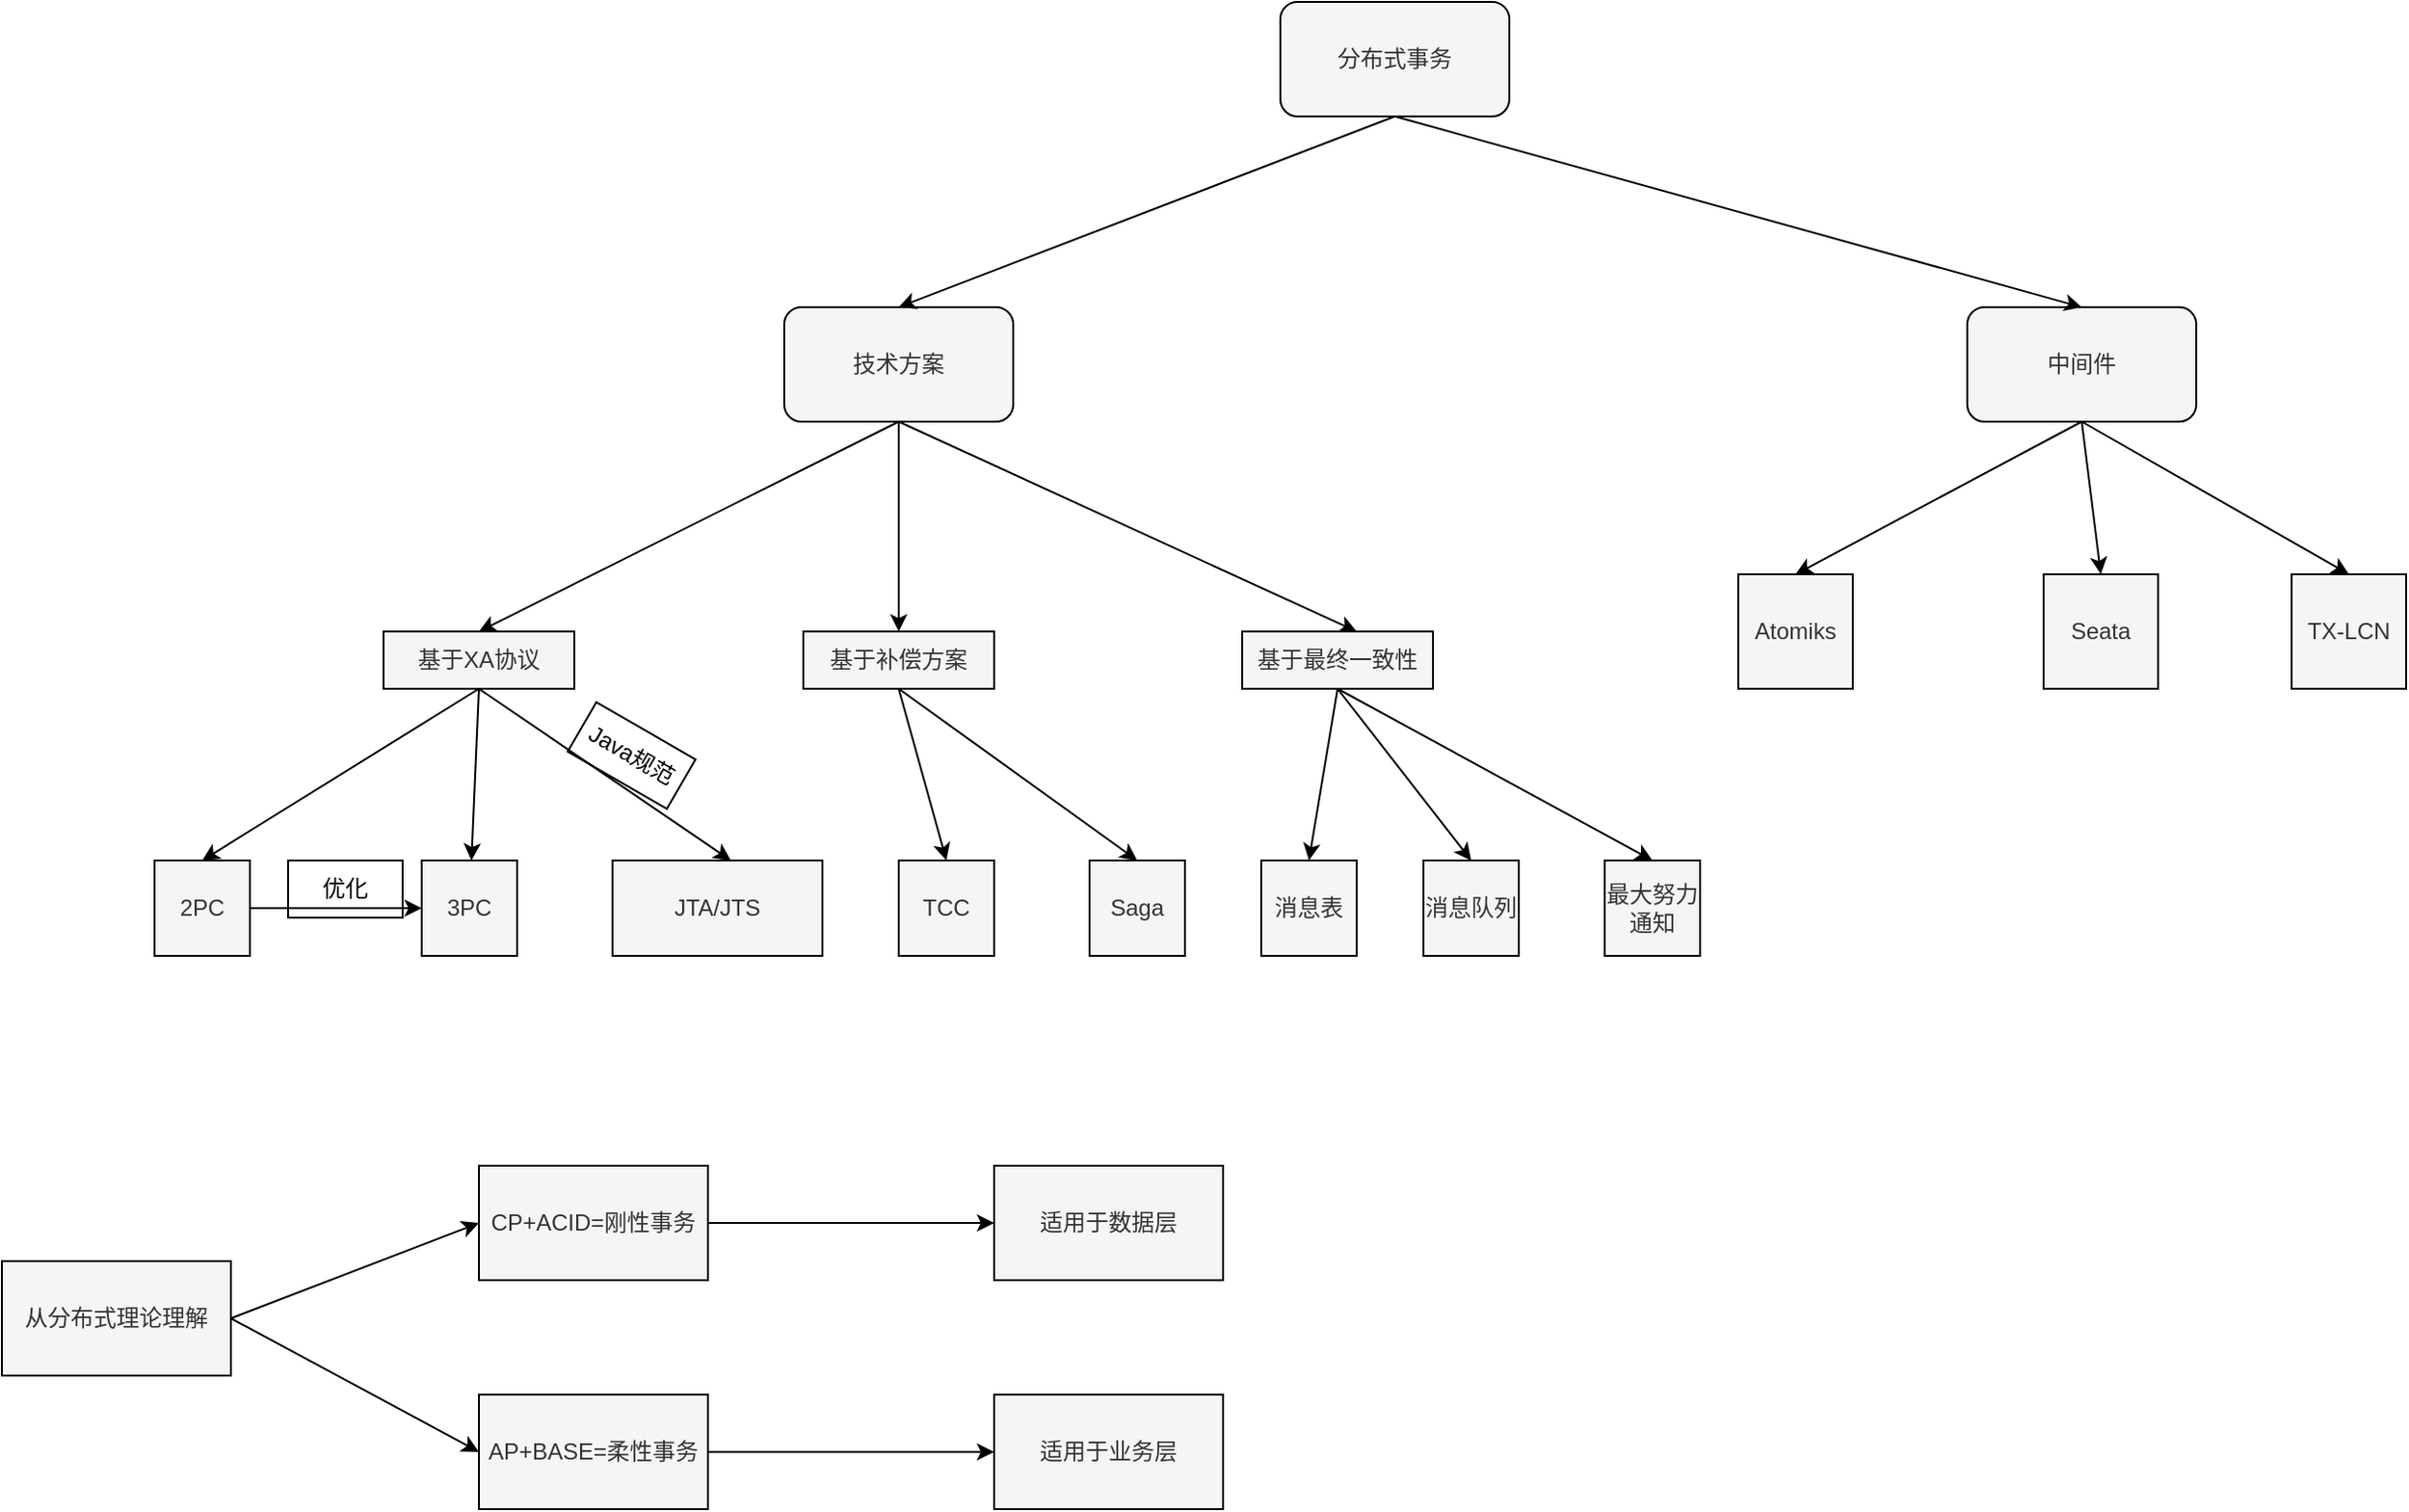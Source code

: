 <mxfile>
    <diagram id="6gyelhYh292nCuPqodnH" name="Page-1">
        <mxGraphModel dx="1523" dy="577" grid="1" gridSize="10" guides="1" tooltips="1" connect="1" arrows="1" fold="1" page="1" pageScale="1" pageWidth="850" pageHeight="1100" background="#FFFFFF" math="0" shadow="0">
            <root>
                <mxCell id="0"/>
                <mxCell id="1" parent="0"/>
                <mxCell id="2" value="分布式事务" style="rounded=1;whiteSpace=wrap;html=1;fillColor=#f5f5f5;fontColor=#333333;strokeColor=#000000;" vertex="1" parent="1">
                    <mxGeometry x="350" y="70" width="120" height="60" as="geometry"/>
                </mxCell>
                <mxCell id="29" style="edgeStyle=none;html=1;exitX=0.5;exitY=1;exitDx=0;exitDy=0;entryX=0.5;entryY=0;entryDx=0;entryDy=0;strokeColor=#000000;" edge="1" parent="1" source="3" target="8">
                    <mxGeometry relative="1" as="geometry"/>
                </mxCell>
                <mxCell id="30" style="edgeStyle=none;html=1;entryX=0.5;entryY=0;entryDx=0;entryDy=0;exitX=0.5;exitY=1;exitDx=0;exitDy=0;strokeColor=#000000;" edge="1" parent="1" source="3" target="10">
                    <mxGeometry relative="1" as="geometry">
                        <mxPoint x="320" y="350" as="sourcePoint"/>
                        <Array as="points">
                            <mxPoint x="150" y="370"/>
                        </Array>
                    </mxGeometry>
                </mxCell>
                <mxCell id="31" style="edgeStyle=none;html=1;exitX=0.5;exitY=1;exitDx=0;exitDy=0;entryX=0.6;entryY=0;entryDx=0;entryDy=0;entryPerimeter=0;strokeColor=#000000;" edge="1" parent="1" source="3" target="11">
                    <mxGeometry relative="1" as="geometry"/>
                </mxCell>
                <mxCell id="3" value="技术方案" style="rounded=1;whiteSpace=wrap;html=1;fillColor=#f5f5f5;strokeColor=#000000;fontColor=#333333;" vertex="1" parent="1">
                    <mxGeometry x="90" y="230" width="120" height="60" as="geometry"/>
                </mxCell>
                <mxCell id="4" value="" style="endArrow=classic;html=1;exitX=0.5;exitY=1;exitDx=0;exitDy=0;entryX=0.5;entryY=0;entryDx=0;entryDy=0;strokeColor=#000000;" edge="1" parent="1" source="2" target="3">
                    <mxGeometry width="50" height="50" relative="1" as="geometry">
                        <mxPoint x="390" y="380" as="sourcePoint"/>
                        <mxPoint x="320" y="440" as="targetPoint"/>
                    </mxGeometry>
                </mxCell>
                <mxCell id="50" style="edgeStyle=none;html=1;exitX=0.5;exitY=1;exitDx=0;exitDy=0;entryX=0.5;entryY=0;entryDx=0;entryDy=0;strokeColor=#000000;" edge="1" parent="1" source="5" target="47">
                    <mxGeometry relative="1" as="geometry"/>
                </mxCell>
                <mxCell id="51" style="edgeStyle=none;html=1;exitX=0.5;exitY=1;exitDx=0;exitDy=0;entryX=0.5;entryY=0;entryDx=0;entryDy=0;strokeColor=#000000;" edge="1" parent="1" source="5" target="48">
                    <mxGeometry relative="1" as="geometry"/>
                </mxCell>
                <mxCell id="52" style="edgeStyle=none;html=1;exitX=0.5;exitY=1;exitDx=0;exitDy=0;entryX=0.5;entryY=0;entryDx=0;entryDy=0;strokeColor=#000000;" edge="1" parent="1" source="5" target="49">
                    <mxGeometry relative="1" as="geometry"/>
                </mxCell>
                <mxCell id="5" value="中间件" style="rounded=1;whiteSpace=wrap;html=1;strokeColor=#000000;fillColor=#f5f5f5;fontColor=#333333;" vertex="1" parent="1">
                    <mxGeometry x="710" y="230" width="120" height="60" as="geometry"/>
                </mxCell>
                <mxCell id="6" value="" style="endArrow=classic;html=1;exitX=0.5;exitY=1;exitDx=0;exitDy=0;entryX=0.5;entryY=0;entryDx=0;entryDy=0;strokeColor=#000000;" edge="1" parent="1" source="2" target="5">
                    <mxGeometry width="50" height="50" relative="1" as="geometry">
                        <mxPoint x="420" y="140" as="sourcePoint"/>
                        <mxPoint x="250" y="230" as="targetPoint"/>
                    </mxGeometry>
                </mxCell>
                <mxCell id="32" style="edgeStyle=none;html=1;entryX=0.5;entryY=0;entryDx=0;entryDy=0;strokeColor=#000000;" edge="1" parent="1" target="13">
                    <mxGeometry relative="1" as="geometry">
                        <mxPoint x="-70" y="430" as="sourcePoint"/>
                    </mxGeometry>
                </mxCell>
                <mxCell id="33" style="edgeStyle=none;html=1;exitX=0.5;exitY=1;exitDx=0;exitDy=0;strokeColor=#000000;" edge="1" parent="1" source="8" target="14">
                    <mxGeometry relative="1" as="geometry"/>
                </mxCell>
                <mxCell id="34" style="edgeStyle=none;html=1;exitX=0.5;exitY=1;exitDx=0;exitDy=0;entryX=0.564;entryY=0;entryDx=0;entryDy=0;entryPerimeter=0;strokeColor=#000000;" edge="1" parent="1" source="8" target="16">
                    <mxGeometry relative="1" as="geometry"/>
                </mxCell>
                <mxCell id="8" value="基于XA协议" style="rounded=0;whiteSpace=wrap;html=1;fillColor=#f5f5f5;fontColor=#333333;strokeColor=#000000;" vertex="1" parent="1">
                    <mxGeometry x="-120" y="400" width="100" height="30" as="geometry"/>
                </mxCell>
                <mxCell id="39" style="edgeStyle=none;html=1;exitX=0.5;exitY=1;exitDx=0;exitDy=0;entryX=0.5;entryY=0;entryDx=0;entryDy=0;strokeColor=#000000;" edge="1" parent="1" source="10" target="37">
                    <mxGeometry relative="1" as="geometry"/>
                </mxCell>
                <mxCell id="40" style="edgeStyle=none;html=1;exitX=0.5;exitY=1;exitDx=0;exitDy=0;entryX=0.5;entryY=0;entryDx=0;entryDy=0;strokeColor=#000000;" edge="1" parent="1" source="10" target="38">
                    <mxGeometry relative="1" as="geometry"/>
                </mxCell>
                <mxCell id="10" value="基于补偿方案" style="rounded=0;whiteSpace=wrap;html=1;fillColor=#f5f5f5;fontColor=#333333;strokeColor=#000000;" vertex="1" parent="1">
                    <mxGeometry x="100" y="400" width="100" height="30" as="geometry"/>
                </mxCell>
                <mxCell id="44" style="edgeStyle=none;html=1;exitX=0.5;exitY=1;exitDx=0;exitDy=0;entryX=0.5;entryY=0;entryDx=0;entryDy=0;strokeColor=#000000;" edge="1" parent="1" source="11" target="41">
                    <mxGeometry relative="1" as="geometry"/>
                </mxCell>
                <mxCell id="45" style="edgeStyle=none;html=1;exitX=0.5;exitY=1;exitDx=0;exitDy=0;entryX=0.5;entryY=0;entryDx=0;entryDy=0;strokeColor=#000000;" edge="1" parent="1" source="11" target="42">
                    <mxGeometry relative="1" as="geometry"/>
                </mxCell>
                <mxCell id="46" style="edgeStyle=none;html=1;exitX=0.5;exitY=1;exitDx=0;exitDy=0;entryX=0.5;entryY=0;entryDx=0;entryDy=0;strokeColor=#000000;" edge="1" parent="1" source="11" target="43">
                    <mxGeometry relative="1" as="geometry"/>
                </mxCell>
                <mxCell id="11" value="基于最终一致性" style="rounded=0;whiteSpace=wrap;html=1;fillColor=#f5f5f5;fontColor=#333333;strokeColor=#000000;" vertex="1" parent="1">
                    <mxGeometry x="330" y="400" width="100" height="30" as="geometry"/>
                </mxCell>
                <mxCell id="27" style="edgeStyle=none;html=1;exitX=1;exitY=0.5;exitDx=0;exitDy=0;entryX=0;entryY=0.5;entryDx=0;entryDy=0;strokeColor=#000000;" edge="1" parent="1" source="13" target="14">
                    <mxGeometry relative="1" as="geometry"/>
                </mxCell>
                <mxCell id="13" value="2PC" style="whiteSpace=wrap;html=1;aspect=fixed;fillColor=#f5f5f5;fontColor=#333333;strokeColor=#000000;" vertex="1" parent="1">
                    <mxGeometry x="-240" y="520" width="50" height="50" as="geometry"/>
                </mxCell>
                <mxCell id="14" value="3PC" style="whiteSpace=wrap;html=1;aspect=fixed;fillColor=#f5f5f5;fontColor=#333333;strokeColor=#000000;" vertex="1" parent="1">
                    <mxGeometry x="-100" y="520" width="50" height="50" as="geometry"/>
                </mxCell>
                <mxCell id="16" value="JTA/JTS" style="rounded=0;whiteSpace=wrap;html=1;strokeColor=#000000;fillColor=#f5f5f5;fontColor=#333333;" vertex="1" parent="1">
                    <mxGeometry y="520" width="110" height="50" as="geometry"/>
                </mxCell>
                <mxCell id="35" value="优化" style="text;html=1;strokeColor=#000000;fillColor=none;align=center;verticalAlign=middle;whiteSpace=wrap;rounded=0;" vertex="1" parent="1">
                    <mxGeometry x="-170" y="520" width="60" height="30" as="geometry"/>
                </mxCell>
                <mxCell id="36" value="Java规范" style="text;html=1;strokeColor=#000000;fillColor=none;align=center;verticalAlign=middle;whiteSpace=wrap;rounded=0;rotation=30;" vertex="1" parent="1">
                    <mxGeometry x="-20" y="450" width="60" height="30" as="geometry"/>
                </mxCell>
                <mxCell id="37" value="TCC" style="whiteSpace=wrap;html=1;aspect=fixed;strokeColor=#000000;fillColor=#f5f5f5;fontColor=#333333;" vertex="1" parent="1">
                    <mxGeometry x="150" y="520" width="50" height="50" as="geometry"/>
                </mxCell>
                <mxCell id="38" value="Saga" style="whiteSpace=wrap;html=1;aspect=fixed;strokeColor=#000000;fillColor=#f5f5f5;fontColor=#333333;" vertex="1" parent="1">
                    <mxGeometry x="250" y="520" width="50" height="50" as="geometry"/>
                </mxCell>
                <mxCell id="41" value="消息表" style="whiteSpace=wrap;html=1;aspect=fixed;strokeColor=#000000;fillColor=#f5f5f5;fontColor=#333333;" vertex="1" parent="1">
                    <mxGeometry x="340" y="520" width="50" height="50" as="geometry"/>
                </mxCell>
                <mxCell id="42" value="消息队列" style="whiteSpace=wrap;html=1;aspect=fixed;strokeColor=#000000;fillColor=#f5f5f5;fontColor=#333333;" vertex="1" parent="1">
                    <mxGeometry x="425" y="520" width="50" height="50" as="geometry"/>
                </mxCell>
                <mxCell id="43" value="最大努力通知" style="whiteSpace=wrap;html=1;aspect=fixed;strokeColor=#000000;fillColor=#f5f5f5;fontColor=#333333;" vertex="1" parent="1">
                    <mxGeometry x="520" y="520" width="50" height="50" as="geometry"/>
                </mxCell>
                <mxCell id="47" value="Atomiks" style="whiteSpace=wrap;html=1;aspect=fixed;strokeColor=#000000;fillColor=#f5f5f5;fontColor=#333333;" vertex="1" parent="1">
                    <mxGeometry x="590" y="370" width="60" height="60" as="geometry"/>
                </mxCell>
                <mxCell id="48" value="Seata" style="whiteSpace=wrap;html=1;aspect=fixed;strokeColor=#000000;fillColor=#f5f5f5;fontColor=#333333;" vertex="1" parent="1">
                    <mxGeometry x="750" y="370" width="60" height="60" as="geometry"/>
                </mxCell>
                <mxCell id="49" value="TX-LCN" style="whiteSpace=wrap;html=1;aspect=fixed;strokeColor=#000000;fillColor=#f5f5f5;fontColor=#333333;" vertex="1" parent="1">
                    <mxGeometry x="880" y="370" width="60" height="60" as="geometry"/>
                </mxCell>
                <mxCell id="59" style="edgeStyle=none;html=1;exitX=1;exitY=0.5;exitDx=0;exitDy=0;entryX=0;entryY=0.5;entryDx=0;entryDy=0;strokeColor=#000000;" edge="1" parent="1" source="53" target="55">
                    <mxGeometry relative="1" as="geometry"/>
                </mxCell>
                <mxCell id="60" style="edgeStyle=none;html=1;exitX=1;exitY=0.5;exitDx=0;exitDy=0;entryX=0;entryY=0.5;entryDx=0;entryDy=0;strokeColor=#000000;" edge="1" parent="1" source="53" target="56">
                    <mxGeometry relative="1" as="geometry"/>
                </mxCell>
                <mxCell id="53" value="从分布式理论理解" style="rounded=0;whiteSpace=wrap;html=1;fillColor=#f5f5f5;fontColor=#333333;strokeColor=#000000;" vertex="1" parent="1">
                    <mxGeometry x="-320" y="730" width="120" height="60" as="geometry"/>
                </mxCell>
                <mxCell id="54" value="适用于数据层" style="rounded=0;whiteSpace=wrap;html=1;fillColor=#f5f5f5;fontColor=#333333;strokeColor=#000000;" vertex="1" parent="1">
                    <mxGeometry x="200" y="680" width="120" height="60" as="geometry"/>
                </mxCell>
                <mxCell id="61" style="edgeStyle=none;html=1;exitX=1;exitY=0.5;exitDx=0;exitDy=0;strokeColor=#000000;" edge="1" parent="1" source="55" target="54">
                    <mxGeometry relative="1" as="geometry"/>
                </mxCell>
                <mxCell id="55" value="CP+ACID=刚性事务" style="rounded=0;whiteSpace=wrap;html=1;fillColor=#f5f5f5;fontColor=#333333;strokeColor=#000000;" vertex="1" parent="1">
                    <mxGeometry x="-70" y="680" width="120" height="60" as="geometry"/>
                </mxCell>
                <mxCell id="62" style="edgeStyle=none;html=1;exitX=1;exitY=0.5;exitDx=0;exitDy=0;entryX=0;entryY=0.5;entryDx=0;entryDy=0;strokeColor=#000000;" edge="1" parent="1" source="56" target="57">
                    <mxGeometry relative="1" as="geometry"/>
                </mxCell>
                <mxCell id="56" value="AP+BASE=柔性事务" style="rounded=0;whiteSpace=wrap;html=1;fillColor=#f5f5f5;fontColor=#333333;strokeColor=#000000;" vertex="1" parent="1">
                    <mxGeometry x="-70" y="800" width="120" height="60" as="geometry"/>
                </mxCell>
                <mxCell id="57" value="适用于业务层" style="rounded=0;whiteSpace=wrap;html=1;fillColor=#f5f5f5;fontColor=#333333;strokeColor=#000000;" vertex="1" parent="1">
                    <mxGeometry x="200" y="800" width="120" height="60" as="geometry"/>
                </mxCell>
            </root>
        </mxGraphModel>
    </diagram>
</mxfile>